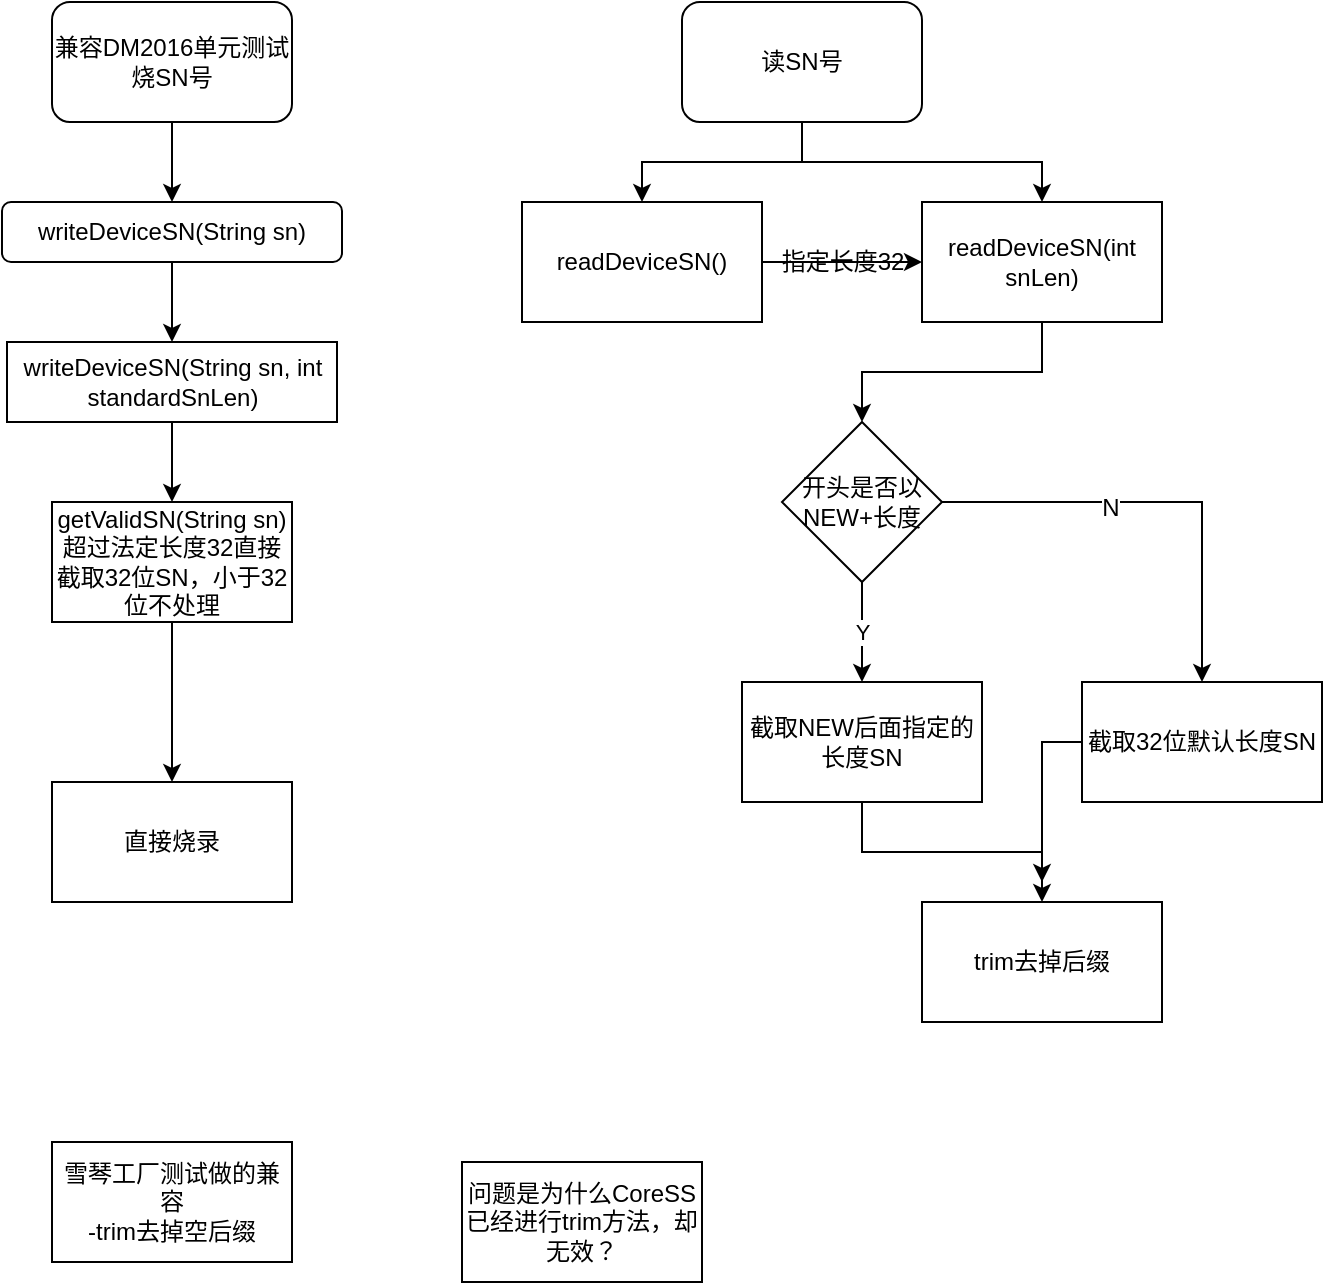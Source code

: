 <mxfile version="12.4.8" type="github">
  <diagram id="C5RBs43oDa-KdzZeNtuy" name="Page-1">
    <mxGraphModel dx="1303" dy="726" grid="1" gridSize="10" guides="1" tooltips="1" connect="1" arrows="1" fold="1" page="1" pageScale="1" pageWidth="827" pageHeight="1169" math="0" shadow="0">
      <root>
        <mxCell id="WIyWlLk6GJQsqaUBKTNV-0"/>
        <mxCell id="WIyWlLk6GJQsqaUBKTNV-1" parent="WIyWlLk6GJQsqaUBKTNV-0"/>
        <mxCell id="pFguc1xYxIA0zYUiJXO3-1" value="" style="edgeStyle=orthogonalEdgeStyle;rounded=0;orthogonalLoop=1;jettySize=auto;html=1;" parent="WIyWlLk6GJQsqaUBKTNV-1" source="WIyWlLk6GJQsqaUBKTNV-3" target="pFguc1xYxIA0zYUiJXO3-0" edge="1">
          <mxGeometry relative="1" as="geometry"/>
        </mxCell>
        <mxCell id="WIyWlLk6GJQsqaUBKTNV-3" value="writeDeviceSN(String sn)" style="rounded=1;whiteSpace=wrap;html=1;fontSize=12;glass=0;strokeWidth=1;shadow=0;" parent="WIyWlLk6GJQsqaUBKTNV-1" vertex="1">
          <mxGeometry x="160" y="110" width="170" height="30" as="geometry"/>
        </mxCell>
        <mxCell id="pFguc1xYxIA0zYUiJXO3-9" value="" style="edgeStyle=orthogonalEdgeStyle;rounded=0;orthogonalLoop=1;jettySize=auto;html=1;" parent="WIyWlLk6GJQsqaUBKTNV-1" source="pFguc1xYxIA0zYUiJXO3-0" target="pFguc1xYxIA0zYUiJXO3-2" edge="1">
          <mxGeometry relative="1" as="geometry"/>
        </mxCell>
        <mxCell id="pFguc1xYxIA0zYUiJXO3-0" value="writeDeviceSN(String sn, int standardSnLen)" style="rounded=0;whiteSpace=wrap;html=1;" parent="WIyWlLk6GJQsqaUBKTNV-1" vertex="1">
          <mxGeometry x="162.5" y="180" width="165" height="40" as="geometry"/>
        </mxCell>
        <mxCell id="pFguc1xYxIA0zYUiJXO3-11" value="" style="edgeStyle=orthogonalEdgeStyle;rounded=0;orthogonalLoop=1;jettySize=auto;html=1;" parent="WIyWlLk6GJQsqaUBKTNV-1" source="pFguc1xYxIA0zYUiJXO3-2" target="pFguc1xYxIA0zYUiJXO3-10" edge="1">
          <mxGeometry relative="1" as="geometry"/>
        </mxCell>
        <mxCell id="pFguc1xYxIA0zYUiJXO3-2" value="getValidSN(String sn)&lt;br&gt;超过法定长度32直接截取32位SN，小于32位不处理" style="rounded=0;whiteSpace=wrap;html=1;" parent="WIyWlLk6GJQsqaUBKTNV-1" vertex="1">
          <mxGeometry x="185" y="260" width="120" height="60" as="geometry"/>
        </mxCell>
        <mxCell id="pFguc1xYxIA0zYUiJXO3-10" value="直接烧录" style="rounded=0;whiteSpace=wrap;html=1;" parent="WIyWlLk6GJQsqaUBKTNV-1" vertex="1">
          <mxGeometry x="185" y="400" width="120" height="60" as="geometry"/>
        </mxCell>
        <mxCell id="pFguc1xYxIA0zYUiJXO3-8" value="" style="edgeStyle=orthogonalEdgeStyle;rounded=0;orthogonalLoop=1;jettySize=auto;html=1;" parent="WIyWlLk6GJQsqaUBKTNV-1" source="pFguc1xYxIA0zYUiJXO3-3" edge="1">
          <mxGeometry relative="1" as="geometry">
            <mxPoint x="245" y="110" as="targetPoint"/>
          </mxGeometry>
        </mxCell>
        <mxCell id="pFguc1xYxIA0zYUiJXO3-3" value="兼容DM2016单元测试&lt;br&gt;烧SN号" style="rounded=1;whiteSpace=wrap;html=1;" parent="WIyWlLk6GJQsqaUBKTNV-1" vertex="1">
          <mxGeometry x="185" y="10" width="120" height="60" as="geometry"/>
        </mxCell>
        <mxCell id="pFguc1xYxIA0zYUiJXO3-14" style="edgeStyle=orthogonalEdgeStyle;rounded=0;orthogonalLoop=1;jettySize=auto;html=1;" parent="WIyWlLk6GJQsqaUBKTNV-1" source="pFguc1xYxIA0zYUiJXO3-12" target="pFguc1xYxIA0zYUiJXO3-13" edge="1">
          <mxGeometry relative="1" as="geometry"/>
        </mxCell>
        <mxCell id="pFguc1xYxIA0zYUiJXO3-17" style="edgeStyle=orthogonalEdgeStyle;rounded=0;orthogonalLoop=1;jettySize=auto;html=1;" parent="WIyWlLk6GJQsqaUBKTNV-1" source="pFguc1xYxIA0zYUiJXO3-12" target="pFguc1xYxIA0zYUiJXO3-16" edge="1">
          <mxGeometry relative="1" as="geometry"/>
        </mxCell>
        <mxCell id="pFguc1xYxIA0zYUiJXO3-12" value="读SN号" style="rounded=1;whiteSpace=wrap;html=1;" parent="WIyWlLk6GJQsqaUBKTNV-1" vertex="1">
          <mxGeometry x="500" y="10" width="120" height="60" as="geometry"/>
        </mxCell>
        <mxCell id="pFguc1xYxIA0zYUiJXO3-18" style="edgeStyle=orthogonalEdgeStyle;rounded=0;orthogonalLoop=1;jettySize=auto;html=1;exitX=1;exitY=0.5;exitDx=0;exitDy=0;entryX=0;entryY=0.5;entryDx=0;entryDy=0;" parent="WIyWlLk6GJQsqaUBKTNV-1" source="pFguc1xYxIA0zYUiJXO3-13" target="pFguc1xYxIA0zYUiJXO3-16" edge="1">
          <mxGeometry relative="1" as="geometry"/>
        </mxCell>
        <mxCell id="pFguc1xYxIA0zYUiJXO3-13" value="readDeviceSN()" style="rounded=0;whiteSpace=wrap;html=1;" parent="WIyWlLk6GJQsqaUBKTNV-1" vertex="1">
          <mxGeometry x="420" y="110" width="120" height="60" as="geometry"/>
        </mxCell>
        <mxCell id="pFguc1xYxIA0zYUiJXO3-22" style="edgeStyle=orthogonalEdgeStyle;rounded=0;orthogonalLoop=1;jettySize=auto;html=1;" parent="WIyWlLk6GJQsqaUBKTNV-1" source="pFguc1xYxIA0zYUiJXO3-16" target="pFguc1xYxIA0zYUiJXO3-21" edge="1">
          <mxGeometry relative="1" as="geometry"/>
        </mxCell>
        <mxCell id="pFguc1xYxIA0zYUiJXO3-16" value="readDeviceSN(int snLen)" style="rounded=0;whiteSpace=wrap;html=1;" parent="WIyWlLk6GJQsqaUBKTNV-1" vertex="1">
          <mxGeometry x="620" y="110" width="120" height="60" as="geometry"/>
        </mxCell>
        <mxCell id="pFguc1xYxIA0zYUiJXO3-19" value="指定长度32" style="text;html=1;align=center;verticalAlign=middle;resizable=0;points=[];autosize=1;" parent="WIyWlLk6GJQsqaUBKTNV-1" vertex="1">
          <mxGeometry x="540" y="130" width="80" height="20" as="geometry"/>
        </mxCell>
        <mxCell id="pFguc1xYxIA0zYUiJXO3-24" value="Y" style="edgeStyle=orthogonalEdgeStyle;rounded=0;orthogonalLoop=1;jettySize=auto;html=1;" parent="WIyWlLk6GJQsqaUBKTNV-1" source="pFguc1xYxIA0zYUiJXO3-21" target="pFguc1xYxIA0zYUiJXO3-23" edge="1">
          <mxGeometry relative="1" as="geometry"/>
        </mxCell>
        <mxCell id="pFguc1xYxIA0zYUiJXO3-26" style="edgeStyle=orthogonalEdgeStyle;rounded=0;orthogonalLoop=1;jettySize=auto;html=1;entryX=0.5;entryY=0;entryDx=0;entryDy=0;" parent="WIyWlLk6GJQsqaUBKTNV-1" source="pFguc1xYxIA0zYUiJXO3-21" target="pFguc1xYxIA0zYUiJXO3-25" edge="1">
          <mxGeometry relative="1" as="geometry"/>
        </mxCell>
        <mxCell id="pFguc1xYxIA0zYUiJXO3-27" value="N" style="text;html=1;align=center;verticalAlign=middle;resizable=0;points=[];labelBackgroundColor=#ffffff;" parent="pFguc1xYxIA0zYUiJXO3-26" vertex="1" connectable="0">
          <mxGeometry x="-0.236" y="-3" relative="1" as="geometry">
            <mxPoint as="offset"/>
          </mxGeometry>
        </mxCell>
        <mxCell id="pFguc1xYxIA0zYUiJXO3-21" value="开头是否以NEW+长度" style="rhombus;whiteSpace=wrap;html=1;" parent="WIyWlLk6GJQsqaUBKTNV-1" vertex="1">
          <mxGeometry x="550" y="220" width="80" height="80" as="geometry"/>
        </mxCell>
        <mxCell id="pFguc1xYxIA0zYUiJXO3-29" style="edgeStyle=orthogonalEdgeStyle;rounded=0;orthogonalLoop=1;jettySize=auto;html=1;exitX=0.5;exitY=1;exitDx=0;exitDy=0;entryX=0.5;entryY=0;entryDx=0;entryDy=0;" parent="WIyWlLk6GJQsqaUBKTNV-1" source="pFguc1xYxIA0zYUiJXO3-23" target="pFguc1xYxIA0zYUiJXO3-28" edge="1">
          <mxGeometry relative="1" as="geometry"/>
        </mxCell>
        <mxCell id="pFguc1xYxIA0zYUiJXO3-23" value="截取NEW后面指定的长度SN" style="rounded=0;whiteSpace=wrap;html=1;" parent="WIyWlLk6GJQsqaUBKTNV-1" vertex="1">
          <mxGeometry x="530" y="350" width="120" height="60" as="geometry"/>
        </mxCell>
        <mxCell id="pFguc1xYxIA0zYUiJXO3-30" style="edgeStyle=orthogonalEdgeStyle;rounded=0;orthogonalLoop=1;jettySize=auto;html=1;" parent="WIyWlLk6GJQsqaUBKTNV-1" source="pFguc1xYxIA0zYUiJXO3-25" edge="1">
          <mxGeometry relative="1" as="geometry">
            <mxPoint x="680" y="450" as="targetPoint"/>
          </mxGeometry>
        </mxCell>
        <mxCell id="pFguc1xYxIA0zYUiJXO3-25" value="截取32位默认长度SN" style="rounded=0;whiteSpace=wrap;html=1;" parent="WIyWlLk6GJQsqaUBKTNV-1" vertex="1">
          <mxGeometry x="700" y="350" width="120" height="60" as="geometry"/>
        </mxCell>
        <mxCell id="pFguc1xYxIA0zYUiJXO3-28" value="trim去掉后缀" style="rounded=0;whiteSpace=wrap;html=1;" parent="WIyWlLk6GJQsqaUBKTNV-1" vertex="1">
          <mxGeometry x="620" y="460" width="120" height="60" as="geometry"/>
        </mxCell>
        <mxCell id="qIY-O3ocaqahMiytE1cl-0" value="雪琴工厂测试做的兼容&lt;br&gt;-trim去掉空后缀" style="rounded=0;whiteSpace=wrap;html=1;" vertex="1" parent="WIyWlLk6GJQsqaUBKTNV-1">
          <mxGeometry x="185" y="580" width="120" height="60" as="geometry"/>
        </mxCell>
        <mxCell id="qIY-O3ocaqahMiytE1cl-1" value="问题是为什么CoreSS已经进行trim方法，却无效？" style="rounded=0;whiteSpace=wrap;html=1;" vertex="1" parent="WIyWlLk6GJQsqaUBKTNV-1">
          <mxGeometry x="390" y="590" width="120" height="60" as="geometry"/>
        </mxCell>
      </root>
    </mxGraphModel>
  </diagram>
</mxfile>
